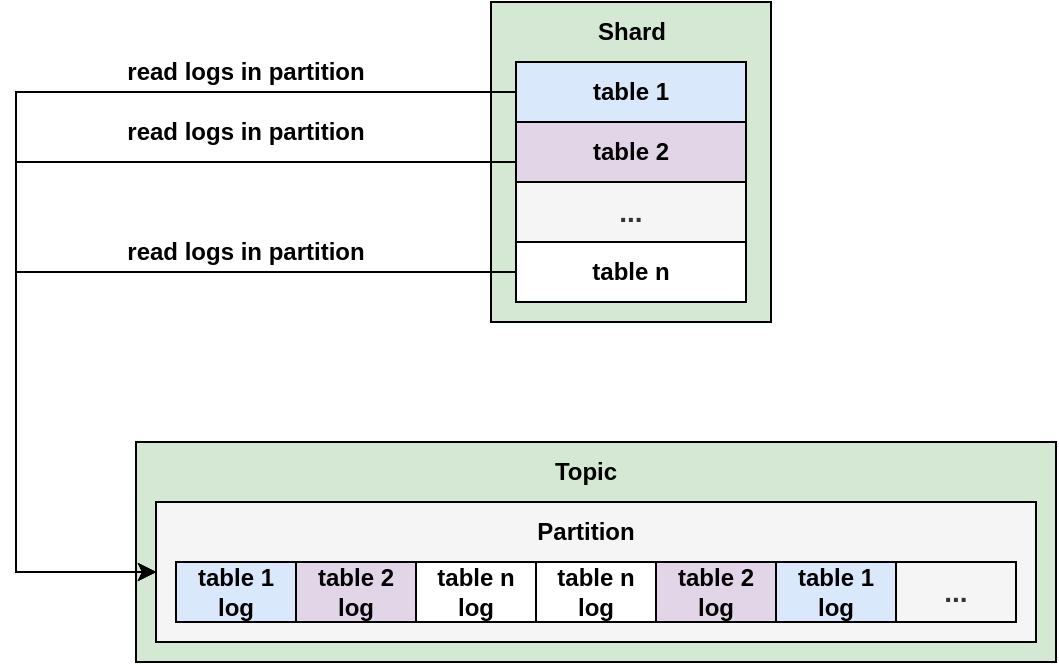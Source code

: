 <mxfile version="21.6.2" type="github">
  <diagram name="第 1 页" id="7BHzZXTAQn9wGE9KZMy-">
    <mxGraphModel dx="1224" dy="558" grid="1" gridSize="10" guides="1" tooltips="1" connect="1" arrows="1" fold="1" page="1" pageScale="1" pageWidth="827" pageHeight="1169" math="0" shadow="0">
      <root>
        <mxCell id="0" />
        <mxCell id="1" parent="0" />
        <mxCell id="enEq4ZjrOeqkit9ecf1z-33" value="" style="rounded=0;whiteSpace=wrap;html=1;fillColor=#d5e8d4;strokeColor=#000000;fontStyle=1" parent="1" vertex="1">
          <mxGeometry x="387.5" y="90" width="140" height="160" as="geometry" />
        </mxCell>
        <mxCell id="enEq4ZjrOeqkit9ecf1z-11" value="" style="rounded=0;whiteSpace=wrap;html=1;fillColor=#d5e8d4;strokeColor=#000000;fontStyle=1" parent="1" vertex="1">
          <mxGeometry x="210" y="310" width="460" height="110" as="geometry" />
        </mxCell>
        <mxCell id="enEq4ZjrOeqkit9ecf1z-9" value="" style="rounded=0;whiteSpace=wrap;html=1;fillColor=#f5f5f5;strokeColor=#000000;fontColor=#333333;fontStyle=1" parent="1" vertex="1">
          <mxGeometry x="220" y="340" width="440" height="70" as="geometry" />
        </mxCell>
        <mxCell id="enEq4ZjrOeqkit9ecf1z-1" value="table 1 log" style="rounded=0;whiteSpace=wrap;html=1;labelBackgroundColor=none;fillColor=#dae8fc;strokeColor=#000000;fontStyle=1" parent="1" vertex="1">
          <mxGeometry x="230" y="370" width="60" height="30" as="geometry" />
        </mxCell>
        <mxCell id="enEq4ZjrOeqkit9ecf1z-2" value="table 2 log" style="rounded=0;whiteSpace=wrap;html=1;labelBackgroundColor=none;fillColor=#e1d5e7;strokeColor=#000000;fontStyle=1" parent="1" vertex="1">
          <mxGeometry x="290" y="370" width="60" height="30" as="geometry" />
        </mxCell>
        <mxCell id="enEq4ZjrOeqkit9ecf1z-3" value="table n log" style="rounded=0;whiteSpace=wrap;html=1;labelBackgroundColor=none;fontStyle=1;strokeColor=#000000;" parent="1" vertex="1">
          <mxGeometry x="350" y="370" width="60" height="30" as="geometry" />
        </mxCell>
        <mxCell id="enEq4ZjrOeqkit9ecf1z-4" value="table n log" style="rounded=0;whiteSpace=wrap;html=1;labelBackgroundColor=none;fontStyle=1;strokeColor=#000000;" parent="1" vertex="1">
          <mxGeometry x="410" y="370" width="60" height="30" as="geometry" />
        </mxCell>
        <mxCell id="enEq4ZjrOeqkit9ecf1z-5" value="table 2 log" style="rounded=0;whiteSpace=wrap;html=1;labelBackgroundColor=none;fillColor=#e1d5e7;strokeColor=#000000;fontStyle=1" parent="1" vertex="1">
          <mxGeometry x="470" y="370" width="60" height="30" as="geometry" />
        </mxCell>
        <mxCell id="enEq4ZjrOeqkit9ecf1z-6" value="table 1 log" style="rounded=0;whiteSpace=wrap;html=1;labelBackgroundColor=none;fillColor=#dae8fc;strokeColor=#000000;fontStyle=1" parent="1" vertex="1">
          <mxGeometry x="530" y="370" width="60" height="30" as="geometry" />
        </mxCell>
        <mxCell id="enEq4ZjrOeqkit9ecf1z-7" value="&lt;span&gt;&lt;font style=&quot;font-size: 14px;&quot;&gt;...&lt;/font&gt;&lt;/span&gt;" style="rounded=0;whiteSpace=wrap;html=1;labelBackgroundColor=none;fillColor=#f5f5f5;strokeColor=#000000;fontColor=#333333;fontStyle=1" parent="1" vertex="1">
          <mxGeometry x="590" y="370" width="60" height="30" as="geometry" />
        </mxCell>
        <mxCell id="enEq4ZjrOeqkit9ecf1z-10" value="Partition" style="text;html=1;strokeColor=none;fillColor=none;align=center;verticalAlign=middle;whiteSpace=wrap;rounded=0;fontStyle=1" parent="1" vertex="1">
          <mxGeometry x="405" y="340" width="60" height="30" as="geometry" />
        </mxCell>
        <mxCell id="enEq4ZjrOeqkit9ecf1z-12" value="Topic" style="text;html=1;strokeColor=none;fillColor=none;align=center;verticalAlign=middle;whiteSpace=wrap;rounded=0;fontStyle=1" parent="1" vertex="1">
          <mxGeometry x="405" y="310" width="60" height="30" as="geometry" />
        </mxCell>
        <mxCell id="enEq4ZjrOeqkit9ecf1z-20" value="read logs in partition" style="text;html=1;strokeColor=none;fillColor=none;align=center;verticalAlign=middle;whiteSpace=wrap;rounded=0;fontStyle=1" parent="1" vertex="1">
          <mxGeometry x="190" y="110" width="150" height="30" as="geometry" />
        </mxCell>
        <mxCell id="enEq4ZjrOeqkit9ecf1z-32" style="edgeStyle=orthogonalEdgeStyle;rounded=0;orthogonalLoop=1;jettySize=auto;html=1;exitX=0;exitY=0.5;exitDx=0;exitDy=0;entryX=0;entryY=0.5;entryDx=0;entryDy=0;fontStyle=1" parent="1" source="enEq4ZjrOeqkit9ecf1z-23" target="enEq4ZjrOeqkit9ecf1z-9" edge="1">
          <mxGeometry relative="1" as="geometry">
            <Array as="points">
              <mxPoint x="150" y="135" />
              <mxPoint x="150" y="375" />
            </Array>
          </mxGeometry>
        </mxCell>
        <mxCell id="enEq4ZjrOeqkit9ecf1z-23" value="table 1" style="rounded=0;whiteSpace=wrap;html=1;fillColor=#dae8fc;strokeColor=#000000;fontStyle=1" parent="1" vertex="1">
          <mxGeometry x="400" y="120" width="115" height="30" as="geometry" />
        </mxCell>
        <mxCell id="enEq4ZjrOeqkit9ecf1z-30" style="edgeStyle=orthogonalEdgeStyle;rounded=0;orthogonalLoop=1;jettySize=auto;html=1;exitX=0;exitY=0.5;exitDx=0;exitDy=0;entryX=0;entryY=0.5;entryDx=0;entryDy=0;fontStyle=1" parent="1" source="enEq4ZjrOeqkit9ecf1z-24" target="enEq4ZjrOeqkit9ecf1z-9" edge="1">
          <mxGeometry relative="1" as="geometry">
            <Array as="points">
              <mxPoint x="150" y="170" />
              <mxPoint x="150" y="375" />
            </Array>
          </mxGeometry>
        </mxCell>
        <mxCell id="enEq4ZjrOeqkit9ecf1z-24" value="table 2" style="rounded=0;whiteSpace=wrap;html=1;fillColor=#e1d5e7;strokeColor=#000000;fontStyle=1" parent="1" vertex="1">
          <mxGeometry x="400" y="150" width="115" height="30" as="geometry" />
        </mxCell>
        <mxCell id="enEq4ZjrOeqkit9ecf1z-25" value="&lt;font style=&quot;font-size: 14px;&quot;&gt;&lt;span&gt;...&lt;/span&gt;&lt;/font&gt;" style="rounded=0;whiteSpace=wrap;html=1;fillColor=#f5f5f5;strokeColor=#000000;fontColor=#333333;fontStyle=1" parent="1" vertex="1">
          <mxGeometry x="400" y="180" width="115" height="30" as="geometry" />
        </mxCell>
        <mxCell id="enEq4ZjrOeqkit9ecf1z-31" style="edgeStyle=orthogonalEdgeStyle;rounded=0;orthogonalLoop=1;jettySize=auto;html=1;exitX=0;exitY=0.5;exitDx=0;exitDy=0;entryX=0;entryY=0.5;entryDx=0;entryDy=0;strokeColor=#000000;fontStyle=1" parent="1" source="enEq4ZjrOeqkit9ecf1z-26" target="enEq4ZjrOeqkit9ecf1z-9" edge="1">
          <mxGeometry relative="1" as="geometry">
            <Array as="points">
              <mxPoint x="150" y="225" />
              <mxPoint x="150" y="375" />
            </Array>
          </mxGeometry>
        </mxCell>
        <mxCell id="enEq4ZjrOeqkit9ecf1z-26" value="table n" style="rounded=0;whiteSpace=wrap;html=1;fontStyle=1;strokeColor=#000000;" parent="1" vertex="1">
          <mxGeometry x="400" y="210" width="115" height="30" as="geometry" />
        </mxCell>
        <mxCell id="enEq4ZjrOeqkit9ecf1z-34" value="Shard" style="text;html=1;strokeColor=none;fillColor=none;align=center;verticalAlign=middle;whiteSpace=wrap;rounded=0;fontStyle=1" parent="1" vertex="1">
          <mxGeometry x="428" y="90" width="60" height="30" as="geometry" />
        </mxCell>
        <mxCell id="enEq4ZjrOeqkit9ecf1z-35" value="read logs in partition" style="text;html=1;strokeColor=none;fillColor=none;align=center;verticalAlign=middle;whiteSpace=wrap;rounded=0;fontStyle=1" parent="1" vertex="1">
          <mxGeometry x="190" y="140" width="150" height="30" as="geometry" />
        </mxCell>
        <mxCell id="enEq4ZjrOeqkit9ecf1z-36" value="read logs in partition" style="text;html=1;strokeColor=none;fillColor=none;align=center;verticalAlign=middle;whiteSpace=wrap;rounded=0;fontStyle=1" parent="1" vertex="1">
          <mxGeometry x="190" y="200" width="150" height="30" as="geometry" />
        </mxCell>
      </root>
    </mxGraphModel>
  </diagram>
</mxfile>
